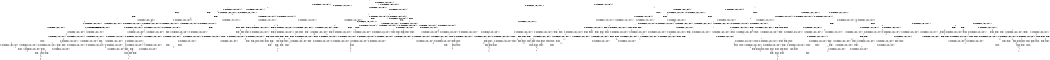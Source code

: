 digraph BCG {
size = "7, 10.5";
center = TRUE;
node [shape = circle];
0 [peripheries = 2];
0 -> 1 [label = "EX !0 !ATOMIC_EXCH_BRANCH (1, +1, TRUE, +0, 2, TRUE) !{0, 1, 2}"];
0 -> 2 [label = "EX !2 !ATOMIC_EXCH_BRANCH (2, +1, TRUE, +0, 2, TRUE) !{0, 1, 2}"];
0 -> 3 [label = "EX !1 !ATOMIC_EXCH_BRANCH (1, +0, FALSE, +0, 1, TRUE) !{0, 1, 2}"];
0 -> 4 [label = "EX !0 !ATOMIC_EXCH_BRANCH (1, +1, TRUE, +0, 2, TRUE) !{0, 1, 2}"];
1 -> 5 [label = "EX !2 !ATOMIC_EXCH_BRANCH (2, +1, TRUE, +0, 2, TRUE) !{0, 1, 2}"];
1 -> 6 [label = "EX !1 !ATOMIC_EXCH_BRANCH (1, +0, FALSE, +0, 1, FALSE) !{0, 1, 2}"];
1 -> 7 [label = "TERMINATE !0"];
2 -> 8 [label = "EX !0 !ATOMIC_EXCH_BRANCH (1, +1, TRUE, +0, 2, TRUE) !{0, 1, 2}"];
2 -> 9 [label = "EX !1 !ATOMIC_EXCH_BRANCH (1, +0, FALSE, +0, 1, TRUE) !{0, 1, 2}"];
2 -> 10 [label = "TERMINATE !2"];
2 -> 11 [label = "EX !0 !ATOMIC_EXCH_BRANCH (1, +1, TRUE, +0, 2, TRUE) !{0, 1, 2}"];
3 -> 3 [label = "EX !1 !ATOMIC_EXCH_BRANCH (1, +0, FALSE, +0, 1, TRUE) !{0, 1, 2}"];
3 -> 12 [label = "EX !0 !ATOMIC_EXCH_BRANCH (1, +1, TRUE, +0, 2, TRUE) !{0, 1, 2}"];
3 -> 13 [label = "EX !2 !ATOMIC_EXCH_BRANCH (2, +1, TRUE, +0, 2, TRUE) !{0, 1, 2}"];
3 -> 14 [label = "EX !0 !ATOMIC_EXCH_BRANCH (1, +1, TRUE, +0, 2, TRUE) !{0, 1, 2}"];
4 -> 15 [label = "EX !1 !ATOMIC_EXCH_BRANCH (1, +0, FALSE, +0, 1, FALSE) !{0, 1, 2}"];
4 -> 16 [label = "EX !2 !ATOMIC_EXCH_BRANCH (2, +1, TRUE, +0, 2, TRUE) !{0, 1, 2}"];
4 -> 17 [label = "EX !1 !ATOMIC_EXCH_BRANCH (1, +0, FALSE, +0, 1, FALSE) !{0, 1, 2}"];
4 -> 18 [label = "TERMINATE !0"];
5 -> 19 [label = "EX !1 !ATOMIC_EXCH_BRANCH (1, +0, FALSE, +0, 1, FALSE) !{0, 1, 2}"];
5 -> 20 [label = "TERMINATE !0"];
5 -> 21 [label = "TERMINATE !2"];
6 -> 22 [label = "EX !1 !ATOMIC_EXCH_BRANCH (2, +0, FALSE, +0, 1, TRUE) !{0, 1, 2}"];
6 -> 23 [label = "EX !2 !ATOMIC_EXCH_BRANCH (2, +1, TRUE, +0, 2, TRUE) !{0, 1, 2}"];
6 -> 24 [label = "TERMINATE !0"];
7 -> 25 [label = "EX !2 !ATOMIC_EXCH_BRANCH (2, +1, TRUE, +0, 2, TRUE) !{1, 2}"];
7 -> 26 [label = "EX !1 !ATOMIC_EXCH_BRANCH (1, +0, FALSE, +0, 1, FALSE) !{1, 2}"];
7 -> 27 [label = "EX !1 !ATOMIC_EXCH_BRANCH (1, +0, FALSE, +0, 1, FALSE) !{1, 2}"];
8 -> 19 [label = "EX !1 !ATOMIC_EXCH_BRANCH (1, +0, FALSE, +0, 1, FALSE) !{0, 1, 2}"];
8 -> 20 [label = "TERMINATE !0"];
8 -> 21 [label = "TERMINATE !2"];
9 -> 9 [label = "EX !1 !ATOMIC_EXCH_BRANCH (1, +0, FALSE, +0, 1, TRUE) !{0, 1, 2}"];
9 -> 28 [label = "EX !0 !ATOMIC_EXCH_BRANCH (1, +1, TRUE, +0, 2, TRUE) !{0, 1, 2}"];
9 -> 29 [label = "TERMINATE !2"];
9 -> 30 [label = "EX !0 !ATOMIC_EXCH_BRANCH (1, +1, TRUE, +0, 2, TRUE) !{0, 1, 2}"];
10 -> 31 [label = "EX !0 !ATOMIC_EXCH_BRANCH (1, +1, TRUE, +0, 2, TRUE) !{0, 1}"];
10 -> 32 [label = "EX !1 !ATOMIC_EXCH_BRANCH (1, +0, FALSE, +0, 1, TRUE) !{0, 1}"];
10 -> 33 [label = "EX !0 !ATOMIC_EXCH_BRANCH (1, +1, TRUE, +0, 2, TRUE) !{0, 1}"];
11 -> 34 [label = "EX !1 !ATOMIC_EXCH_BRANCH (1, +0, FALSE, +0, 1, FALSE) !{0, 1, 2}"];
11 -> 35 [label = "EX !1 !ATOMIC_EXCH_BRANCH (1, +0, FALSE, +0, 1, FALSE) !{0, 1, 2}"];
11 -> 36 [label = "TERMINATE !0"];
11 -> 37 [label = "TERMINATE !2"];
12 -> 6 [label = "EX !1 !ATOMIC_EXCH_BRANCH (1, +0, FALSE, +0, 1, FALSE) !{0, 1, 2}"];
12 -> 38 [label = "EX !2 !ATOMIC_EXCH_BRANCH (2, +1, TRUE, +0, 2, TRUE) !{0, 1, 2}"];
12 -> 39 [label = "TERMINATE !0"];
13 -> 9 [label = "EX !1 !ATOMIC_EXCH_BRANCH (1, +0, FALSE, +0, 1, TRUE) !{0, 1, 2}"];
13 -> 28 [label = "EX !0 !ATOMIC_EXCH_BRANCH (1, +1, TRUE, +0, 2, TRUE) !{0, 1, 2}"];
13 -> 29 [label = "TERMINATE !2"];
13 -> 30 [label = "EX !0 !ATOMIC_EXCH_BRANCH (1, +1, TRUE, +0, 2, TRUE) !{0, 1, 2}"];
14 -> 15 [label = "EX !1 !ATOMIC_EXCH_BRANCH (1, +0, FALSE, +0, 1, FALSE) !{0, 1, 2}"];
14 -> 17 [label = "EX !1 !ATOMIC_EXCH_BRANCH (1, +0, FALSE, +0, 1, FALSE) !{0, 1, 2}"];
14 -> 40 [label = "EX !2 !ATOMIC_EXCH_BRANCH (2, +1, TRUE, +0, 2, TRUE) !{0, 1, 2}"];
14 -> 41 [label = "TERMINATE !0"];
15 -> 42 [label = "EX !2 !ATOMIC_EXCH_BRANCH (2, +1, TRUE, +0, 2, TRUE) !{0, 1, 2}"];
15 -> 43 [label = "EX !1 !ATOMIC_EXCH_BRANCH (2, +0, FALSE, +0, 1, TRUE) !{0, 1, 2}"];
15 -> 44 [label = "EX !2 !ATOMIC_EXCH_BRANCH (2, +1, TRUE, +0, 2, TRUE) !{0, 1, 2}"];
15 -> 45 [label = "TERMINATE !0"];
16 -> 34 [label = "EX !1 !ATOMIC_EXCH_BRANCH (1, +0, FALSE, +0, 1, FALSE) !{0, 1, 2}"];
16 -> 35 [label = "EX !1 !ATOMIC_EXCH_BRANCH (1, +0, FALSE, +0, 1, FALSE) !{0, 1, 2}"];
16 -> 36 [label = "TERMINATE !0"];
16 -> 37 [label = "TERMINATE !2"];
17 -> 43 [label = "EX !1 !ATOMIC_EXCH_BRANCH (2, +0, FALSE, +0, 1, TRUE) !{0, 1, 2}"];
17 -> 46 [label = "EX !1 !ATOMIC_EXCH_BRANCH (2, +0, FALSE, +0, 1, TRUE) !{0, 1, 2}"];
17 -> 47 [label = "EX !2 !ATOMIC_EXCH_BRANCH (2, +1, TRUE, +0, 2, TRUE) !{0, 1, 2}"];
17 -> 48 [label = "TERMINATE !0"];
18 -> 49 [label = "EX !2 !ATOMIC_EXCH_BRANCH (2, +1, TRUE, +0, 2, TRUE) !{1, 2}"];
18 -> 50 [label = "EX !1 !ATOMIC_EXCH_BRANCH (1, +0, FALSE, +0, 1, FALSE) !{1, 2}"];
19 -> 51 [label = "EX !1 !ATOMIC_EXCH_BRANCH (2, +0, FALSE, +0, 1, FALSE) !{0, 1, 2}"];
19 -> 52 [label = "TERMINATE !0"];
19 -> 53 [label = "TERMINATE !2"];
20 -> 54 [label = "EX !1 !ATOMIC_EXCH_BRANCH (1, +0, FALSE, +0, 1, FALSE) !{1, 2}"];
20 -> 55 [label = "TERMINATE !2"];
20 -> 56 [label = "EX !1 !ATOMIC_EXCH_BRANCH (1, +0, FALSE, +0, 1, FALSE) !{1, 2}"];
21 -> 57 [label = "EX !1 !ATOMIC_EXCH_BRANCH (1, +0, FALSE, +0, 1, FALSE) !{0, 1}"];
21 -> 55 [label = "TERMINATE !0"];
22 -> 6 [label = "EX !1 !ATOMIC_EXCH_BRANCH (1, +0, FALSE, +0, 1, FALSE) !{0, 1, 2}"];
22 -> 38 [label = "EX !2 !ATOMIC_EXCH_BRANCH (2, +1, TRUE, +0, 2, TRUE) !{0, 1, 2}"];
22 -> 39 [label = "TERMINATE !0"];
23 -> 51 [label = "EX !1 !ATOMIC_EXCH_BRANCH (2, +0, FALSE, +0, 1, FALSE) !{0, 1, 2}"];
23 -> 52 [label = "TERMINATE !0"];
23 -> 53 [label = "TERMINATE !2"];
24 -> 58 [label = "EX !1 !ATOMIC_EXCH_BRANCH (2, +0, FALSE, +0, 1, TRUE) !{1, 2}"];
24 -> 59 [label = "EX !2 !ATOMIC_EXCH_BRANCH (2, +1, TRUE, +0, 2, TRUE) !{1, 2}"];
24 -> 60 [label = "EX !1 !ATOMIC_EXCH_BRANCH (2, +0, FALSE, +0, 1, TRUE) !{1, 2}"];
25 -> 54 [label = "EX !1 !ATOMIC_EXCH_BRANCH (1, +0, FALSE, +0, 1, FALSE) !{1, 2}"];
25 -> 55 [label = "TERMINATE !2"];
25 -> 56 [label = "EX !1 !ATOMIC_EXCH_BRANCH (1, +0, FALSE, +0, 1, FALSE) !{1, 2}"];
26 -> 58 [label = "EX !1 !ATOMIC_EXCH_BRANCH (2, +0, FALSE, +0, 1, TRUE) !{1, 2}"];
26 -> 59 [label = "EX !2 !ATOMIC_EXCH_BRANCH (2, +1, TRUE, +0, 2, TRUE) !{1, 2}"];
26 -> 60 [label = "EX !1 !ATOMIC_EXCH_BRANCH (2, +0, FALSE, +0, 1, TRUE) !{1, 2}"];
27 -> 61 [label = "EX !2 !ATOMIC_EXCH_BRANCH (2, +1, TRUE, +0, 2, TRUE) !{1, 2}"];
27 -> 60 [label = "EX !1 !ATOMIC_EXCH_BRANCH (2, +0, FALSE, +0, 1, TRUE) !{1, 2}"];
27 -> 62 [label = "EX !2 !ATOMIC_EXCH_BRANCH (2, +1, TRUE, +0, 2, TRUE) !{1, 2}"];
28 -> 19 [label = "EX !1 !ATOMIC_EXCH_BRANCH (1, +0, FALSE, +0, 1, FALSE) !{0, 1, 2}"];
28 -> 63 [label = "TERMINATE !0"];
28 -> 64 [label = "TERMINATE !2"];
29 -> 32 [label = "EX !1 !ATOMIC_EXCH_BRANCH (1, +0, FALSE, +0, 1, TRUE) !{0, 1}"];
29 -> 65 [label = "EX !0 !ATOMIC_EXCH_BRANCH (1, +1, TRUE, +0, 2, TRUE) !{0, 1}"];
29 -> 66 [label = "EX !0 !ATOMIC_EXCH_BRANCH (1, +1, TRUE, +0, 2, TRUE) !{0, 1}"];
30 -> 34 [label = "EX !1 !ATOMIC_EXCH_BRANCH (1, +0, FALSE, +0, 1, FALSE) !{0, 1, 2}"];
30 -> 35 [label = "EX !1 !ATOMIC_EXCH_BRANCH (1, +0, FALSE, +0, 1, FALSE) !{0, 1, 2}"];
30 -> 67 [label = "TERMINATE !0"];
30 -> 68 [label = "TERMINATE !2"];
31 -> 57 [label = "EX !1 !ATOMIC_EXCH_BRANCH (1, +0, FALSE, +0, 1, FALSE) !{0, 1}"];
31 -> 55 [label = "TERMINATE !0"];
32 -> 32 [label = "EX !1 !ATOMIC_EXCH_BRANCH (1, +0, FALSE, +0, 1, TRUE) !{0, 1}"];
32 -> 65 [label = "EX !0 !ATOMIC_EXCH_BRANCH (1, +1, TRUE, +0, 2, TRUE) !{0, 1}"];
32 -> 66 [label = "EX !0 !ATOMIC_EXCH_BRANCH (1, +1, TRUE, +0, 2, TRUE) !{0, 1}"];
33 -> 69 [label = "EX !1 !ATOMIC_EXCH_BRANCH (1, +0, FALSE, +0, 1, FALSE) !{0, 1}"];
33 -> 70 [label = "EX !1 !ATOMIC_EXCH_BRANCH (1, +0, FALSE, +0, 1, FALSE) !{0, 1}"];
33 -> 71 [label = "TERMINATE !0"];
34 -> 72 [label = "EX !1 !ATOMIC_EXCH_BRANCH (2, +0, FALSE, +0, 1, FALSE) !{0, 1, 2}"];
34 -> 73 [label = "TERMINATE !0"];
34 -> 74 [label = "TERMINATE !2"];
35 -> 72 [label = "EX !1 !ATOMIC_EXCH_BRANCH (2, +0, FALSE, +0, 1, FALSE) !{0, 1, 2}"];
35 -> 75 [label = "EX !1 !ATOMIC_EXCH_BRANCH (2, +0, FALSE, +0, 1, FALSE) !{0, 1, 2}"];
35 -> 76 [label = "TERMINATE !0"];
35 -> 77 [label = "TERMINATE !2"];
36 -> 78 [label = "EX !1 !ATOMIC_EXCH_BRANCH (1, +0, FALSE, +0, 1, FALSE) !{1, 2}"];
36 -> 79 [label = "TERMINATE !2"];
37 -> 80 [label = "EX !1 !ATOMIC_EXCH_BRANCH (1, +0, FALSE, +0, 1, FALSE) !{0, 1}"];
37 -> 79 [label = "TERMINATE !0"];
38 -> 19 [label = "EX !1 !ATOMIC_EXCH_BRANCH (1, +0, FALSE, +0, 1, FALSE) !{0, 1, 2}"];
38 -> 63 [label = "TERMINATE !0"];
38 -> 64 [label = "TERMINATE !2"];
39 -> 26 [label = "EX !1 !ATOMIC_EXCH_BRANCH (1, +0, FALSE, +0, 1, FALSE) !{1, 2}"];
39 -> 81 [label = "EX !2 !ATOMIC_EXCH_BRANCH (2, +1, TRUE, +0, 2, TRUE) !{1, 2}"];
39 -> 27 [label = "EX !1 !ATOMIC_EXCH_BRANCH (1, +0, FALSE, +0, 1, FALSE) !{1, 2}"];
40 -> 34 [label = "EX !1 !ATOMIC_EXCH_BRANCH (1, +0, FALSE, +0, 1, FALSE) !{0, 1, 2}"];
40 -> 35 [label = "EX !1 !ATOMIC_EXCH_BRANCH (1, +0, FALSE, +0, 1, FALSE) !{0, 1, 2}"];
40 -> 67 [label = "TERMINATE !0"];
40 -> 68 [label = "TERMINATE !2"];
41 -> 50 [label = "EX !1 !ATOMIC_EXCH_BRANCH (1, +0, FALSE, +0, 1, FALSE) !{1, 2}"];
41 -> 82 [label = "EX !2 !ATOMIC_EXCH_BRANCH (2, +1, TRUE, +0, 2, TRUE) !{1, 2}"];
42 -> 83 [label = "EX !1 !ATOMIC_EXCH_BRANCH (2, +0, FALSE, +0, 1, FALSE) !{0, 1, 2}"];
42 -> 84 [label = "TERMINATE !0"];
42 -> 85 [label = "TERMINATE !2"];
43 -> 86 [label = "EX !2 !ATOMIC_EXCH_BRANCH (2, +1, TRUE, +0, 2, TRUE) !{0, 1, 2}"];
43 -> 15 [label = "EX !1 !ATOMIC_EXCH_BRANCH (1, +0, FALSE, +0, 1, FALSE) !{0, 1, 2}"];
43 -> 87 [label = "EX !2 !ATOMIC_EXCH_BRANCH (2, +1, TRUE, +0, 2, TRUE) !{0, 1, 2}"];
43 -> 88 [label = "TERMINATE !0"];
44 -> 72 [label = "EX !1 !ATOMIC_EXCH_BRANCH (2, +0, FALSE, +0, 1, FALSE) !{0, 1, 2}"];
44 -> 73 [label = "TERMINATE !0"];
44 -> 74 [label = "TERMINATE !2"];
45 -> 89 [label = "EX !1 !ATOMIC_EXCH_BRANCH (2, +0, FALSE, +0, 1, TRUE) !{1, 2}"];
45 -> 90 [label = "EX !2 !ATOMIC_EXCH_BRANCH (2, +1, TRUE, +0, 2, TRUE) !{1, 2}"];
46 -> 15 [label = "EX !1 !ATOMIC_EXCH_BRANCH (1, +0, FALSE, +0, 1, FALSE) !{0, 1, 2}"];
46 -> 17 [label = "EX !1 !ATOMIC_EXCH_BRANCH (1, +0, FALSE, +0, 1, FALSE) !{0, 1, 2}"];
46 -> 40 [label = "EX !2 !ATOMIC_EXCH_BRANCH (2, +1, TRUE, +0, 2, TRUE) !{0, 1, 2}"];
46 -> 41 [label = "TERMINATE !0"];
47 -> 72 [label = "EX !1 !ATOMIC_EXCH_BRANCH (2, +0, FALSE, +0, 1, FALSE) !{0, 1, 2}"];
47 -> 75 [label = "EX !1 !ATOMIC_EXCH_BRANCH (2, +0, FALSE, +0, 1, FALSE) !{0, 1, 2}"];
47 -> 76 [label = "TERMINATE !0"];
47 -> 77 [label = "TERMINATE !2"];
48 -> 91 [label = "EX !1 !ATOMIC_EXCH_BRANCH (2, +0, FALSE, +0, 1, TRUE) !{1, 2}"];
48 -> 92 [label = "EX !2 !ATOMIC_EXCH_BRANCH (2, +1, TRUE, +0, 2, TRUE) !{1, 2}"];
49 -> 78 [label = "EX !1 !ATOMIC_EXCH_BRANCH (1, +0, FALSE, +0, 1, FALSE) !{1, 2}"];
49 -> 79 [label = "TERMINATE !2"];
50 -> 91 [label = "EX !1 !ATOMIC_EXCH_BRANCH (2, +0, FALSE, +0, 1, TRUE) !{1, 2}"];
50 -> 92 [label = "EX !2 !ATOMIC_EXCH_BRANCH (2, +1, TRUE, +0, 2, TRUE) !{1, 2}"];
51 -> 93 [label = "TERMINATE !0"];
51 -> 94 [label = "TERMINATE !2"];
51 -> 95 [label = "TERMINATE !1"];
52 -> 96 [label = "EX !1 !ATOMIC_EXCH_BRANCH (2, +0, FALSE, +0, 1, FALSE) !{1, 2}"];
52 -> 97 [label = "TERMINATE !2"];
52 -> 98 [label = "EX !1 !ATOMIC_EXCH_BRANCH (2, +0, FALSE, +0, 1, FALSE) !{1, 2}"];
53 -> 99 [label = "EX !1 !ATOMIC_EXCH_BRANCH (2, +0, FALSE, +0, 1, FALSE) !{0, 1}"];
53 -> 97 [label = "TERMINATE !0"];
54 -> 96 [label = "EX !1 !ATOMIC_EXCH_BRANCH (2, +0, FALSE, +0, 1, FALSE) !{1, 2}"];
54 -> 97 [label = "TERMINATE !2"];
54 -> 98 [label = "EX !1 !ATOMIC_EXCH_BRANCH (2, +0, FALSE, +0, 1, FALSE) !{1, 2}"];
55 -> 100 [label = "EX !1 !ATOMIC_EXCH_BRANCH (1, +0, FALSE, +0, 1, FALSE) !{1}"];
55 -> 101 [label = "EX !1 !ATOMIC_EXCH_BRANCH (1, +0, FALSE, +0, 1, FALSE) !{1}"];
56 -> 98 [label = "EX !1 !ATOMIC_EXCH_BRANCH (2, +0, FALSE, +0, 1, FALSE) !{1, 2}"];
56 -> 102 [label = "TERMINATE !2"];
57 -> 99 [label = "EX !1 !ATOMIC_EXCH_BRANCH (2, +0, FALSE, +0, 1, FALSE) !{0, 1}"];
57 -> 97 [label = "TERMINATE !0"];
58 -> 26 [label = "EX !1 !ATOMIC_EXCH_BRANCH (1, +0, FALSE, +0, 1, FALSE) !{1, 2}"];
58 -> 81 [label = "EX !2 !ATOMIC_EXCH_BRANCH (2, +1, TRUE, +0, 2, TRUE) !{1, 2}"];
58 -> 27 [label = "EX !1 !ATOMIC_EXCH_BRANCH (1, +0, FALSE, +0, 1, FALSE) !{1, 2}"];
59 -> 96 [label = "EX !1 !ATOMIC_EXCH_BRANCH (2, +0, FALSE, +0, 1, FALSE) !{1, 2}"];
59 -> 97 [label = "TERMINATE !2"];
59 -> 98 [label = "EX !1 !ATOMIC_EXCH_BRANCH (2, +0, FALSE, +0, 1, FALSE) !{1, 2}"];
60 -> 103 [label = "EX !2 !ATOMIC_EXCH_BRANCH (2, +1, TRUE, +0, 2, TRUE) !{1, 2}"];
60 -> 27 [label = "EX !1 !ATOMIC_EXCH_BRANCH (1, +0, FALSE, +0, 1, FALSE) !{1, 2}"];
60 -> 104 [label = "EX !2 !ATOMIC_EXCH_BRANCH (2, +1, TRUE, +0, 2, TRUE) !{1, 2}"];
61 -> 105 [label = "EX !1 !ATOMIC_EXCH_BRANCH (2, +0, FALSE, +0, 1, FALSE) !{1, 2}"];
61 -> 106 [label = "TERMINATE !2"];
61 -> 98 [label = "EX !1 !ATOMIC_EXCH_BRANCH (2, +0, FALSE, +0, 1, FALSE) !{1, 2}"];
62 -> 98 [label = "EX !1 !ATOMIC_EXCH_BRANCH (2, +0, FALSE, +0, 1, FALSE) !{1, 2}"];
62 -> 102 [label = "TERMINATE !2"];
63 -> 54 [label = "EX !1 !ATOMIC_EXCH_BRANCH (1, +0, FALSE, +0, 1, FALSE) !{1, 2}"];
63 -> 107 [label = "TERMINATE !2"];
63 -> 56 [label = "EX !1 !ATOMIC_EXCH_BRANCH (1, +0, FALSE, +0, 1, FALSE) !{1, 2}"];
64 -> 57 [label = "EX !1 !ATOMIC_EXCH_BRANCH (1, +0, FALSE, +0, 1, FALSE) !{0, 1}"];
64 -> 107 [label = "TERMINATE !0"];
65 -> 57 [label = "EX !1 !ATOMIC_EXCH_BRANCH (1, +0, FALSE, +0, 1, FALSE) !{0, 1}"];
65 -> 107 [label = "TERMINATE !0"];
66 -> 69 [label = "EX !1 !ATOMIC_EXCH_BRANCH (1, +0, FALSE, +0, 1, FALSE) !{0, 1}"];
66 -> 70 [label = "EX !1 !ATOMIC_EXCH_BRANCH (1, +0, FALSE, +0, 1, FALSE) !{0, 1}"];
66 -> 108 [label = "TERMINATE !0"];
67 -> 78 [label = "EX !1 !ATOMIC_EXCH_BRANCH (1, +0, FALSE, +0, 1, FALSE) !{1, 2}"];
67 -> 109 [label = "TERMINATE !2"];
68 -> 80 [label = "EX !1 !ATOMIC_EXCH_BRANCH (1, +0, FALSE, +0, 1, FALSE) !{0, 1}"];
68 -> 109 [label = "TERMINATE !0"];
69 -> 110 [label = "EX !1 !ATOMIC_EXCH_BRANCH (2, +0, FALSE, +0, 1, FALSE) !{0, 1}"];
69 -> 111 [label = "TERMINATE !0"];
70 -> 110 [label = "EX !1 !ATOMIC_EXCH_BRANCH (2, +0, FALSE, +0, 1, FALSE) !{0, 1}"];
70 -> 112 [label = "EX !1 !ATOMIC_EXCH_BRANCH (2, +0, FALSE, +0, 1, FALSE) !{0, 1}"];
70 -> 113 [label = "TERMINATE !0"];
71 -> 114 [label = "EX !1 !ATOMIC_EXCH_BRANCH (1, +0, FALSE, +0, 1, FALSE) !{1}"];
72 -> 115 [label = "TERMINATE !0"];
72 -> 116 [label = "TERMINATE !2"];
72 -> 117 [label = "TERMINATE !1"];
73 -> 118 [label = "EX !1 !ATOMIC_EXCH_BRANCH (2, +0, FALSE, +0, 1, FALSE) !{1, 2}"];
73 -> 119 [label = "TERMINATE !2"];
74 -> 120 [label = "EX !1 !ATOMIC_EXCH_BRANCH (2, +0, FALSE, +0, 1, FALSE) !{0, 1}"];
74 -> 119 [label = "TERMINATE !0"];
75 -> 121 [label = "TERMINATE !0"];
75 -> 122 [label = "TERMINATE !2"];
75 -> 123 [label = "TERMINATE !1"];
76 -> 124 [label = "EX !1 !ATOMIC_EXCH_BRANCH (2, +0, FALSE, +0, 1, FALSE) !{1, 2}"];
76 -> 125 [label = "TERMINATE !2"];
77 -> 126 [label = "EX !1 !ATOMIC_EXCH_BRANCH (2, +0, FALSE, +0, 1, FALSE) !{0, 1}"];
77 -> 125 [label = "TERMINATE !0"];
78 -> 124 [label = "EX !1 !ATOMIC_EXCH_BRANCH (2, +0, FALSE, +0, 1, FALSE) !{1, 2}"];
78 -> 125 [label = "TERMINATE !2"];
79 -> 127 [label = "EX !1 !ATOMIC_EXCH_BRANCH (1, +0, FALSE, +0, 1, FALSE) !{1}"];
80 -> 126 [label = "EX !1 !ATOMIC_EXCH_BRANCH (2, +0, FALSE, +0, 1, FALSE) !{0, 1}"];
80 -> 125 [label = "TERMINATE !0"];
81 -> 54 [label = "EX !1 !ATOMIC_EXCH_BRANCH (1, +0, FALSE, +0, 1, FALSE) !{1, 2}"];
81 -> 107 [label = "TERMINATE !2"];
81 -> 56 [label = "EX !1 !ATOMIC_EXCH_BRANCH (1, +0, FALSE, +0, 1, FALSE) !{1, 2}"];
82 -> 78 [label = "EX !1 !ATOMIC_EXCH_BRANCH (1, +0, FALSE, +0, 1, FALSE) !{1, 2}"];
82 -> 109 [label = "TERMINATE !2"];
83 -> 128 [label = "TERMINATE !0"];
83 -> 129 [label = "TERMINATE !2"];
83 -> 130 [label = "TERMINATE !1"];
84 -> 131 [label = "EX !1 !ATOMIC_EXCH_BRANCH (2, +0, FALSE, +0, 1, FALSE) !{1, 2}"];
84 -> 132 [label = "TERMINATE !2"];
85 -> 133 [label = "EX !1 !ATOMIC_EXCH_BRANCH (2, +0, FALSE, +0, 1, FALSE) !{0, 1}"];
85 -> 132 [label = "TERMINATE !0"];
86 -> 134 [label = "EX !1 !ATOMIC_EXCH_BRANCH (1, +0, FALSE, +0, 1, FALSE) !{0, 1, 2}"];
86 -> 135 [label = "TERMINATE !0"];
86 -> 136 [label = "TERMINATE !2"];
87 -> 34 [label = "EX !1 !ATOMIC_EXCH_BRANCH (1, +0, FALSE, +0, 1, FALSE) !{0, 1, 2}"];
87 -> 137 [label = "TERMINATE !0"];
87 -> 138 [label = "TERMINATE !2"];
88 -> 139 [label = "EX !1 !ATOMIC_EXCH_BRANCH (1, +0, FALSE, +0, 1, FALSE) !{1, 2}"];
88 -> 140 [label = "EX !2 !ATOMIC_EXCH_BRANCH (2, +1, TRUE, +0, 2, TRUE) !{1, 2}"];
89 -> 139 [label = "EX !1 !ATOMIC_EXCH_BRANCH (1, +0, FALSE, +0, 1, FALSE) !{1, 2}"];
89 -> 140 [label = "EX !2 !ATOMIC_EXCH_BRANCH (2, +1, TRUE, +0, 2, TRUE) !{1, 2}"];
90 -> 118 [label = "EX !1 !ATOMIC_EXCH_BRANCH (2, +0, FALSE, +0, 1, FALSE) !{1, 2}"];
90 -> 119 [label = "TERMINATE !2"];
91 -> 50 [label = "EX !1 !ATOMIC_EXCH_BRANCH (1, +0, FALSE, +0, 1, FALSE) !{1, 2}"];
91 -> 82 [label = "EX !2 !ATOMIC_EXCH_BRANCH (2, +1, TRUE, +0, 2, TRUE) !{1, 2}"];
92 -> 124 [label = "EX !1 !ATOMIC_EXCH_BRANCH (2, +0, FALSE, +0, 1, FALSE) !{1, 2}"];
92 -> 125 [label = "TERMINATE !2"];
93 -> 141 [label = "TERMINATE !2"];
93 -> 142 [label = "TERMINATE !1"];
94 -> 141 [label = "TERMINATE !0"];
94 -> 143 [label = "TERMINATE !1"];
95 -> 142 [label = "TERMINATE !0"];
95 -> 143 [label = "TERMINATE !2"];
96 -> 141 [label = "TERMINATE !2"];
96 -> 142 [label = "TERMINATE !1"];
97 -> 144 [label = "EX !1 !ATOMIC_EXCH_BRANCH (2, +0, FALSE, +0, 1, FALSE) !{1}"];
97 -> 145 [label = "EX !1 !ATOMIC_EXCH_BRANCH (2, +0, FALSE, +0, 1, FALSE) !{1}"];
98 -> 146 [label = "TERMINATE !2"];
98 -> 147 [label = "TERMINATE !1"];
99 -> 141 [label = "TERMINATE !0"];
99 -> 143 [label = "TERMINATE !1"];
100 -> 144 [label = "EX !1 !ATOMIC_EXCH_BRANCH (2, +0, FALSE, +0, 1, FALSE) !{1}"];
100 -> 145 [label = "EX !1 !ATOMIC_EXCH_BRANCH (2, +0, FALSE, +0, 1, FALSE) !{1}"];
101 -> 145 [label = "EX !1 !ATOMIC_EXCH_BRANCH (2, +0, FALSE, +0, 1, FALSE) !{1}"];
102 -> 148 [label = "EX !1 !ATOMIC_EXCH_BRANCH (2, +0, FALSE, +0, 1, FALSE) !{1}"];
103 -> 149 [label = "EX !1 !ATOMIC_EXCH_BRANCH (1, +0, FALSE, +0, 1, FALSE) !{1, 2}"];
103 -> 150 [label = "TERMINATE !2"];
103 -> 56 [label = "EX !1 !ATOMIC_EXCH_BRANCH (1, +0, FALSE, +0, 1, FALSE) !{1, 2}"];
104 -> 56 [label = "EX !1 !ATOMIC_EXCH_BRANCH (1, +0, FALSE, +0, 1, FALSE) !{1, 2}"];
104 -> 151 [label = "TERMINATE !2"];
105 -> 152 [label = "TERMINATE !2"];
105 -> 153 [label = "TERMINATE !1"];
106 -> 154 [label = "EX !1 !ATOMIC_EXCH_BRANCH (2, +0, FALSE, +0, 1, FALSE) !{1}"];
107 -> 100 [label = "EX !1 !ATOMIC_EXCH_BRANCH (1, +0, FALSE, +0, 1, FALSE) !{1}"];
107 -> 101 [label = "EX !1 !ATOMIC_EXCH_BRANCH (1, +0, FALSE, +0, 1, FALSE) !{1}"];
108 -> 114 [label = "EX !1 !ATOMIC_EXCH_BRANCH (1, +0, FALSE, +0, 1, FALSE) !{1}"];
109 -> 127 [label = "EX !1 !ATOMIC_EXCH_BRANCH (1, +0, FALSE, +0, 1, FALSE) !{1}"];
110 -> 155 [label = "TERMINATE !0"];
110 -> 156 [label = "TERMINATE !1"];
111 -> 157 [label = "EX !1 !ATOMIC_EXCH_BRANCH (2, +0, FALSE, +0, 1, FALSE) !{1}"];
112 -> 158 [label = "TERMINATE !0"];
112 -> 159 [label = "TERMINATE !1"];
113 -> 160 [label = "EX !1 !ATOMIC_EXCH_BRANCH (2, +0, FALSE, +0, 1, FALSE) !{1}"];
114 -> 160 [label = "EX !1 !ATOMIC_EXCH_BRANCH (2, +0, FALSE, +0, 1, FALSE) !{1}"];
115 -> 161 [label = "TERMINATE !2"];
115 -> 162 [label = "TERMINATE !1"];
116 -> 161 [label = "TERMINATE !0"];
116 -> 163 [label = "TERMINATE !1"];
117 -> 162 [label = "TERMINATE !0"];
117 -> 163 [label = "TERMINATE !2"];
118 -> 161 [label = "TERMINATE !2"];
118 -> 162 [label = "TERMINATE !1"];
119 -> 164 [label = "EX !1 !ATOMIC_EXCH_BRANCH (2, +0, FALSE, +0, 1, FALSE) !{1}"];
120 -> 161 [label = "TERMINATE !0"];
120 -> 163 [label = "TERMINATE !1"];
121 -> 165 [label = "TERMINATE !2"];
121 -> 166 [label = "TERMINATE !1"];
122 -> 165 [label = "TERMINATE !0"];
122 -> 167 [label = "TERMINATE !1"];
123 -> 166 [label = "TERMINATE !0"];
123 -> 167 [label = "TERMINATE !2"];
124 -> 165 [label = "TERMINATE !2"];
124 -> 166 [label = "TERMINATE !1"];
125 -> 168 [label = "EX !1 !ATOMIC_EXCH_BRANCH (2, +0, FALSE, +0, 1, FALSE) !{1}"];
126 -> 165 [label = "TERMINATE !0"];
126 -> 167 [label = "TERMINATE !1"];
127 -> 168 [label = "EX !1 !ATOMIC_EXCH_BRANCH (2, +0, FALSE, +0, 1, FALSE) !{1}"];
128 -> 169 [label = "TERMINATE !2"];
128 -> 170 [label = "TERMINATE !1"];
129 -> 169 [label = "TERMINATE !0"];
129 -> 171 [label = "TERMINATE !1"];
130 -> 170 [label = "TERMINATE !0"];
130 -> 171 [label = "TERMINATE !2"];
131 -> 169 [label = "TERMINATE !2"];
131 -> 170 [label = "TERMINATE !1"];
132 -> 172 [label = "EX !1 !ATOMIC_EXCH_BRANCH (2, +0, FALSE, +0, 1, FALSE) !{1}"];
133 -> 169 [label = "TERMINATE !0"];
133 -> 171 [label = "TERMINATE !1"];
134 -> 83 [label = "EX !1 !ATOMIC_EXCH_BRANCH (2, +0, FALSE, +0, 1, FALSE) !{0, 1, 2}"];
134 -> 84 [label = "TERMINATE !0"];
134 -> 85 [label = "TERMINATE !2"];
135 -> 173 [label = "EX !1 !ATOMIC_EXCH_BRANCH (1, +0, FALSE, +0, 1, FALSE) !{1, 2}"];
135 -> 174 [label = "TERMINATE !2"];
136 -> 175 [label = "EX !1 !ATOMIC_EXCH_BRANCH (1, +0, FALSE, +0, 1, FALSE) !{0, 1}"];
136 -> 174 [label = "TERMINATE !0"];
137 -> 176 [label = "EX !1 !ATOMIC_EXCH_BRANCH (1, +0, FALSE, +0, 1, FALSE) !{1, 2}"];
137 -> 177 [label = "TERMINATE !2"];
138 -> 178 [label = "EX !1 !ATOMIC_EXCH_BRANCH (1, +0, FALSE, +0, 1, FALSE) !{0, 1}"];
138 -> 177 [label = "TERMINATE !0"];
139 -> 89 [label = "EX !1 !ATOMIC_EXCH_BRANCH (2, +0, FALSE, +0, 1, TRUE) !{1, 2}"];
139 -> 90 [label = "EX !2 !ATOMIC_EXCH_BRANCH (2, +1, TRUE, +0, 2, TRUE) !{1, 2}"];
140 -> 176 [label = "EX !1 !ATOMIC_EXCH_BRANCH (1, +0, FALSE, +0, 1, FALSE) !{1, 2}"];
140 -> 177 [label = "TERMINATE !2"];
141 -> 179 [label = "TERMINATE !1"];
142 -> 179 [label = "TERMINATE !2"];
143 -> 179 [label = "TERMINATE !0"];
144 -> 179 [label = "TERMINATE !1"];
145 -> 180 [label = "TERMINATE !1"];
146 -> 181 [label = "TERMINATE !1"];
147 -> 181 [label = "TERMINATE !2"];
148 -> 181 [label = "TERMINATE !1"];
149 -> 105 [label = "EX !1 !ATOMIC_EXCH_BRANCH (2, +0, FALSE, +0, 1, FALSE) !{1, 2}"];
149 -> 106 [label = "TERMINATE !2"];
149 -> 98 [label = "EX !1 !ATOMIC_EXCH_BRANCH (2, +0, FALSE, +0, 1, FALSE) !{1, 2}"];
150 -> 182 [label = "EX !1 !ATOMIC_EXCH_BRANCH (1, +0, FALSE, +0, 1, FALSE) !{1}"];
151 -> 183 [label = "EX !1 !ATOMIC_EXCH_BRANCH (1, +0, FALSE, +0, 1, FALSE) !{1}"];
152 -> 184 [label = "TERMINATE !1"];
153 -> 184 [label = "TERMINATE !2"];
154 -> 184 [label = "TERMINATE !1"];
155 -> 185 [label = "TERMINATE !1"];
156 -> 185 [label = "TERMINATE !0"];
157 -> 185 [label = "TERMINATE !1"];
158 -> 186 [label = "TERMINATE !1"];
159 -> 186 [label = "TERMINATE !0"];
160 -> 186 [label = "TERMINATE !1"];
161 -> 187 [label = "TERMINATE !1"];
162 -> 187 [label = "TERMINATE !2"];
163 -> 187 [label = "TERMINATE !0"];
164 -> 187 [label = "TERMINATE !1"];
165 -> 188 [label = "TERMINATE !1"];
166 -> 188 [label = "TERMINATE !2"];
167 -> 188 [label = "TERMINATE !0"];
168 -> 188 [label = "TERMINATE !1"];
169 -> 189 [label = "TERMINATE !1"];
170 -> 189 [label = "TERMINATE !2"];
171 -> 189 [label = "TERMINATE !0"];
172 -> 189 [label = "TERMINATE !1"];
173 -> 131 [label = "EX !1 !ATOMIC_EXCH_BRANCH (2, +0, FALSE, +0, 1, FALSE) !{1, 2}"];
173 -> 132 [label = "TERMINATE !2"];
174 -> 190 [label = "EX !1 !ATOMIC_EXCH_BRANCH (1, +0, FALSE, +0, 1, FALSE) !{1}"];
175 -> 133 [label = "EX !1 !ATOMIC_EXCH_BRANCH (2, +0, FALSE, +0, 1, FALSE) !{0, 1}"];
175 -> 132 [label = "TERMINATE !0"];
176 -> 118 [label = "EX !1 !ATOMIC_EXCH_BRANCH (2, +0, FALSE, +0, 1, FALSE) !{1, 2}"];
176 -> 119 [label = "TERMINATE !2"];
177 -> 191 [label = "EX !1 !ATOMIC_EXCH_BRANCH (1, +0, FALSE, +0, 1, FALSE) !{1}"];
178 -> 120 [label = "EX !1 !ATOMIC_EXCH_BRANCH (2, +0, FALSE, +0, 1, FALSE) !{0, 1}"];
178 -> 119 [label = "TERMINATE !0"];
179 -> 192 [label = "exit"];
180 -> 193 [label = "exit"];
181 -> 194 [label = "exit"];
182 -> 154 [label = "EX !1 !ATOMIC_EXCH_BRANCH (2, +0, FALSE, +0, 1, FALSE) !{1}"];
183 -> 148 [label = "EX !1 !ATOMIC_EXCH_BRANCH (2, +0, FALSE, +0, 1, FALSE) !{1}"];
184 -> 195 [label = "exit"];
185 -> 196 [label = "exit"];
186 -> 197 [label = "exit"];
187 -> 198 [label = "exit"];
188 -> 199 [label = "exit"];
189 -> 200 [label = "exit"];
190 -> 172 [label = "EX !1 !ATOMIC_EXCH_BRANCH (2, +0, FALSE, +0, 1, FALSE) !{1}"];
191 -> 164 [label = "EX !1 !ATOMIC_EXCH_BRANCH (2, +0, FALSE, +0, 1, FALSE) !{1}"];
}
